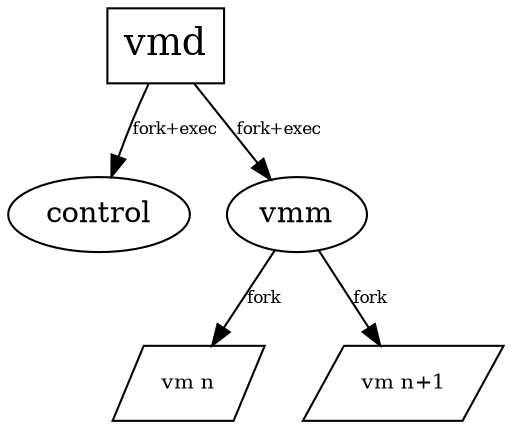 digraph privsep_orig {
    parent [shape=box, label="vmd", fontsize=18];
    control [shape=ellipse, label="control", fontsize=14];
    vmm [shape=ellipse, label="vmm", fontsize=14];
    vm1 [shape=parallelogram, label="vm n", fontsize=10];
    vm2 [shape=parallelogram, label="vm n+1", fontsize=10];

    parent -> { control, vmm } [label="fork+exec", fontsize=8];
    vmm -> { vm1, vm2 } [label="fork", fontsize=8];
}
